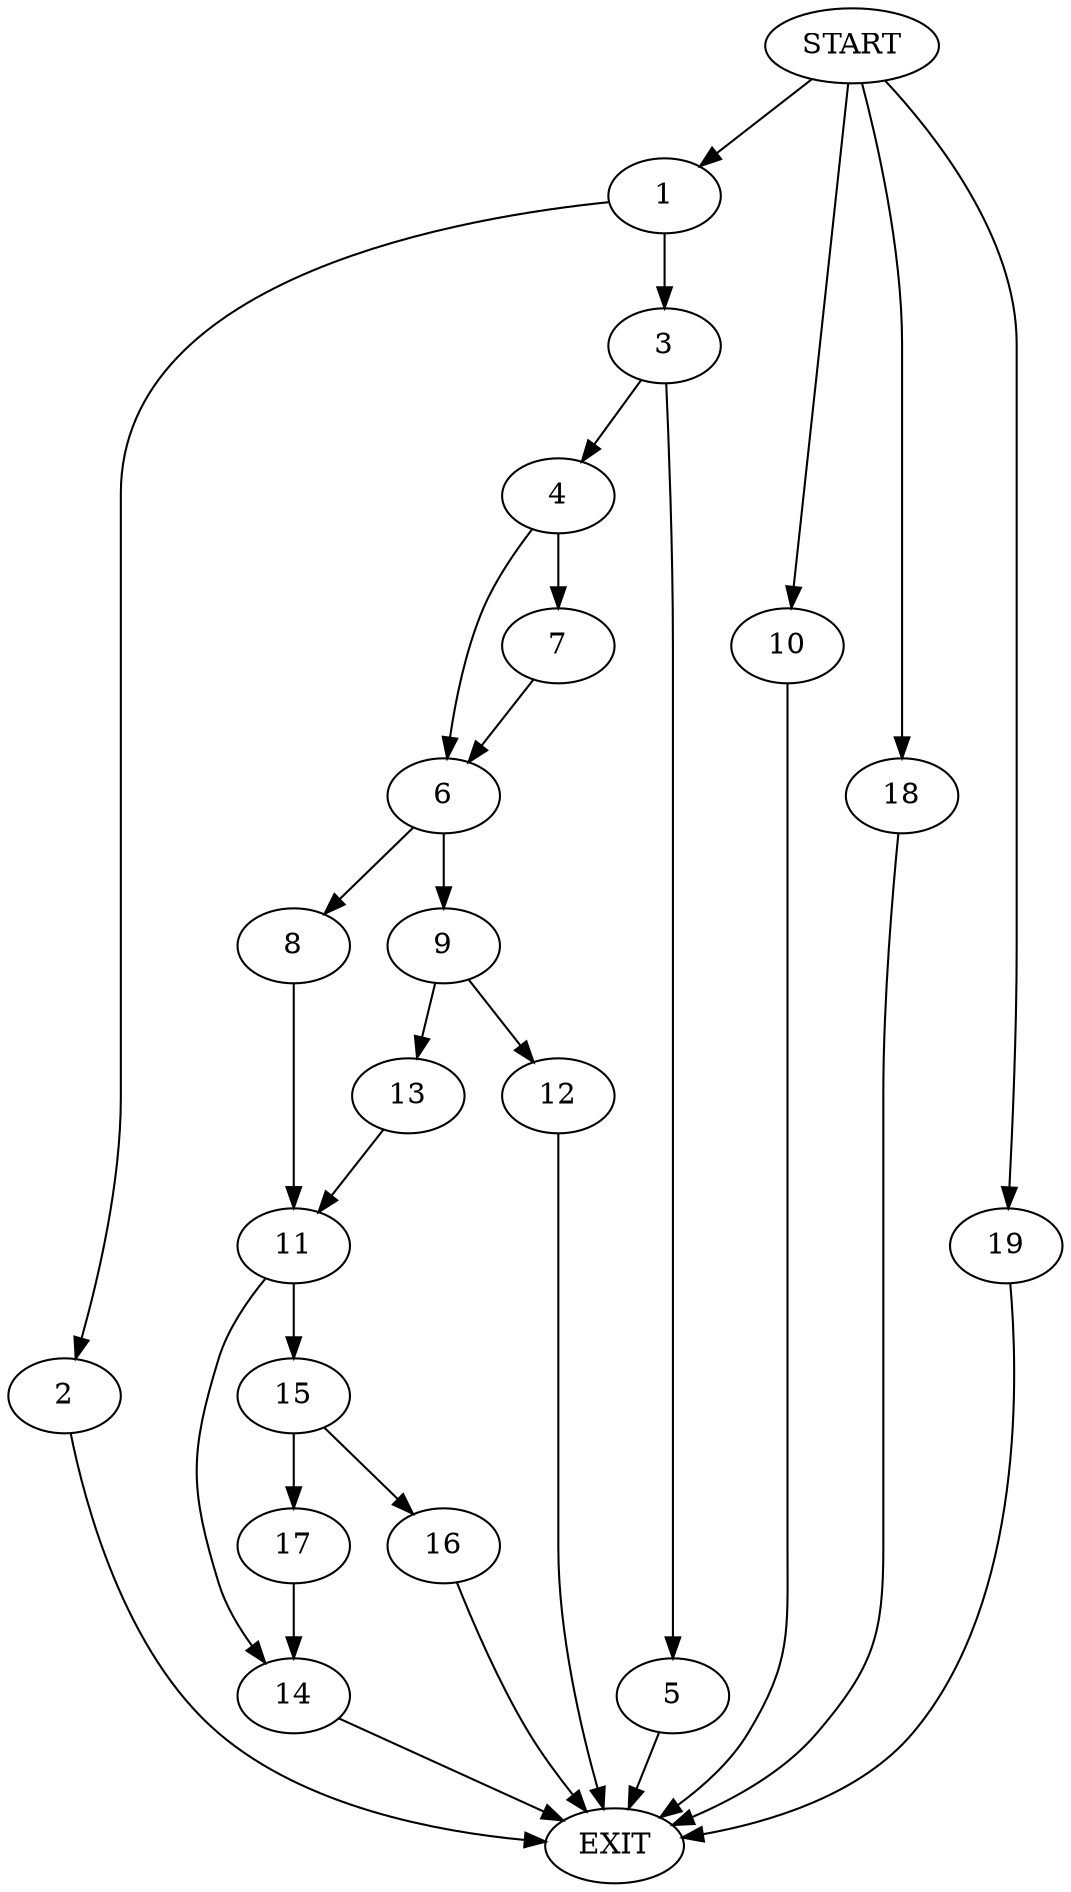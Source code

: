 digraph {
0 [label="START"]
20 [label="EXIT"]
0 -> 1
1 -> 2
1 -> 3
2 -> 20
3 -> 4
3 -> 5
5 -> 20
4 -> 6
4 -> 7
6 -> 8
6 -> 9
7 -> 6
0 -> 10
10 -> 20
8 -> 11
9 -> 12
9 -> 13
12 -> 20
13 -> 11
11 -> 14
11 -> 15
14 -> 20
15 -> 16
15 -> 17
16 -> 20
17 -> 14
0 -> 18
18 -> 20
0 -> 19
19 -> 20
}
